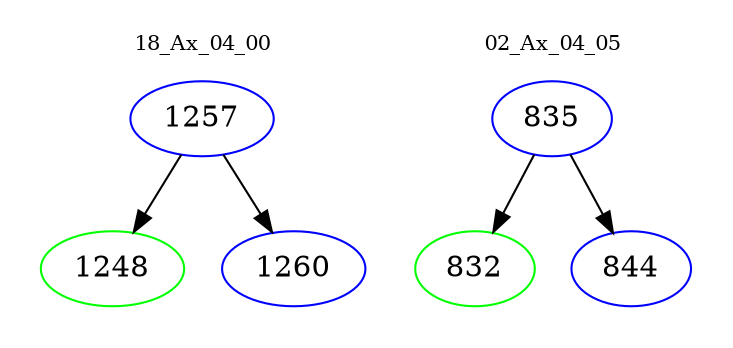 digraph{
subgraph cluster_0 {
color = white
label = "18_Ax_04_00";
fontsize=10;
T0_1257 [label="1257", color="blue"]
T0_1257 -> T0_1248 [color="black"]
T0_1248 [label="1248", color="green"]
T0_1257 -> T0_1260 [color="black"]
T0_1260 [label="1260", color="blue"]
}
subgraph cluster_1 {
color = white
label = "02_Ax_04_05";
fontsize=10;
T1_835 [label="835", color="blue"]
T1_835 -> T1_832 [color="black"]
T1_832 [label="832", color="green"]
T1_835 -> T1_844 [color="black"]
T1_844 [label="844", color="blue"]
}
}
